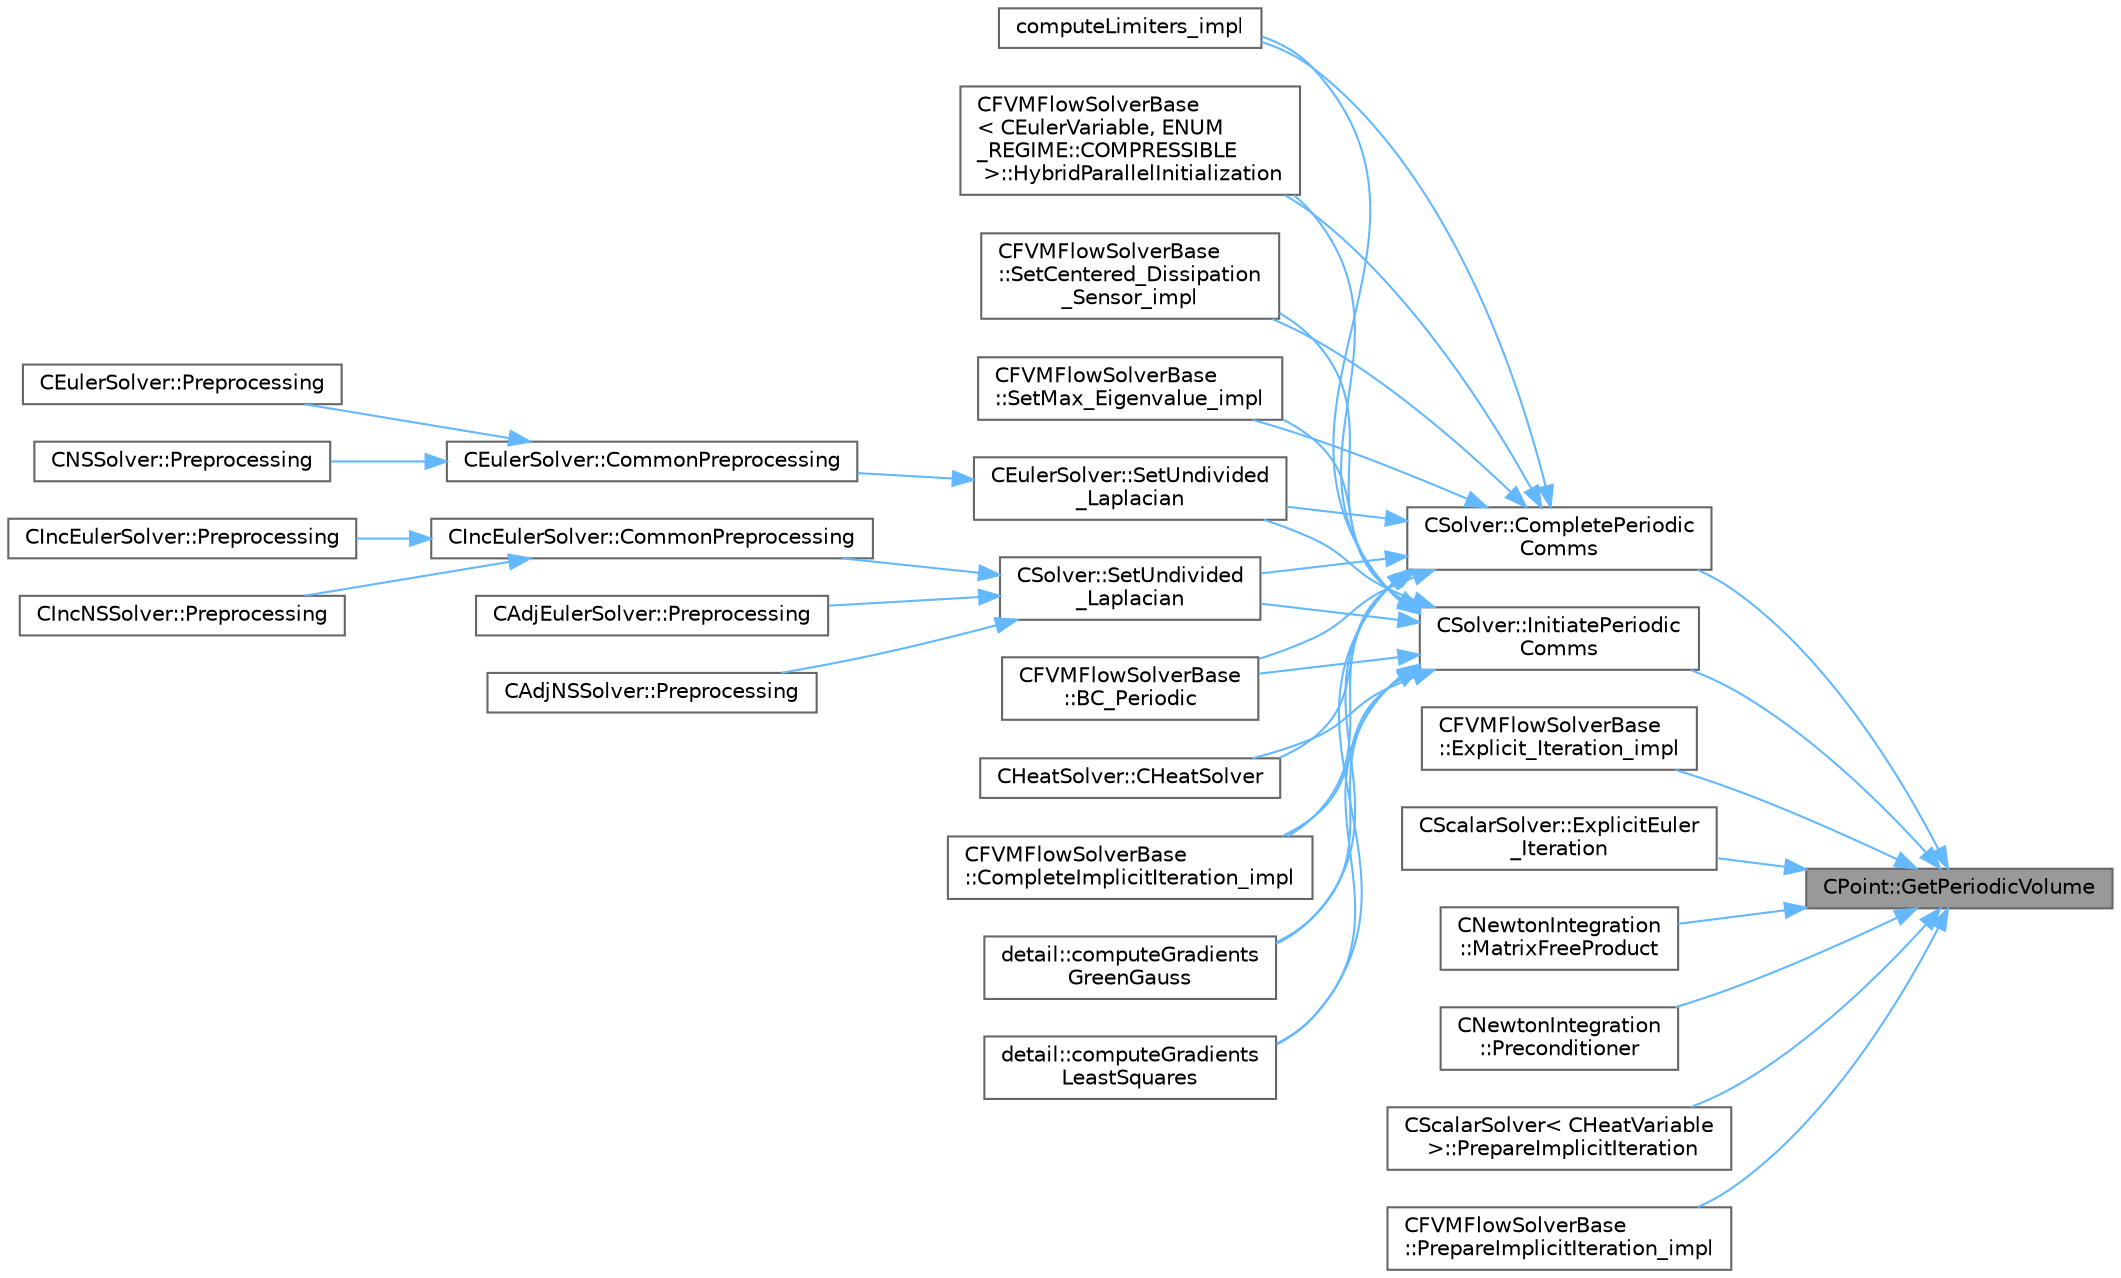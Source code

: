 digraph "CPoint::GetPeriodicVolume"
{
 // LATEX_PDF_SIZE
  bgcolor="transparent";
  edge [fontname=Helvetica,fontsize=10,labelfontname=Helvetica,labelfontsize=10];
  node [fontname=Helvetica,fontsize=10,shape=box,height=0.2,width=0.4];
  rankdir="RL";
  Node1 [id="Node000001",label="CPoint::GetPeriodicVolume",height=0.2,width=0.4,color="gray40", fillcolor="grey60", style="filled", fontcolor="black",tooltip="Get the missing component of area or volume for a control volume on a periodic marker."];
  Node1 -> Node2 [id="edge1_Node000001_Node000002",dir="back",color="steelblue1",style="solid",tooltip=" "];
  Node2 [id="Node000002",label="CSolver::CompletePeriodic\lComms",height=0.2,width=0.4,color="grey40", fillcolor="white", style="filled",URL="$classCSolver.html#a6b9c3e0290bce84f14ad3fde8ffa8658",tooltip="Routine to complete the set of non-blocking periodic communications launched by InitiatePeriodicComms..."];
  Node2 -> Node3 [id="edge2_Node000002_Node000003",dir="back",color="steelblue1",style="solid",tooltip=" "];
  Node3 [id="Node000003",label="CFVMFlowSolverBase\l::BC_Periodic",height=0.2,width=0.4,color="grey40", fillcolor="white", style="filled",URL="$classCFVMFlowSolverBase.html#a24ebe4d462bbef07ec992c8c4d3e3aa3",tooltip="Impose a periodic boundary condition by summing contributions from the complete control volume."];
  Node2 -> Node4 [id="edge3_Node000002_Node000004",dir="back",color="steelblue1",style="solid",tooltip=" "];
  Node4 [id="Node000004",label="CHeatSolver::CHeatSolver",height=0.2,width=0.4,color="grey40", fillcolor="white", style="filled",URL="$classCHeatSolver.html#a89c9ece2b98a950e53f4ee9482968186",tooltip="Constructor of the class."];
  Node2 -> Node5 [id="edge4_Node000002_Node000005",dir="back",color="steelblue1",style="solid",tooltip=" "];
  Node5 [id="Node000005",label="CFVMFlowSolverBase\l::CompleteImplicitIteration_impl",height=0.2,width=0.4,color="grey40", fillcolor="white", style="filled",URL="$classCFVMFlowSolverBase.html#a3eb0fbabf1ce42ccc0fe626473800e09",tooltip="Generic implementation to complete an implicit iteration, i.e. update the solution."];
  Node2 -> Node6 [id="edge5_Node000002_Node000006",dir="back",color="steelblue1",style="solid",tooltip=" "];
  Node6 [id="Node000006",label="detail::computeGradients\lGreenGauss",height=0.2,width=0.4,color="grey40", fillcolor="white", style="filled",URL="$group__FvmAlgos.html#ga031dfb21c1777c986ae93d716ec4568b",tooltip="Compute the gradient of a field using the Green-Gauss theorem."];
  Node2 -> Node7 [id="edge6_Node000002_Node000007",dir="back",color="steelblue1",style="solid",tooltip=" "];
  Node7 [id="Node000007",label="detail::computeGradients\lLeastSquares",height=0.2,width=0.4,color="grey40", fillcolor="white", style="filled",URL="$group__FvmAlgos.html#ga186a32bf8b211a50432fe55a6a608c21",tooltip="Compute the gradient of a field using inverse-distance-weighted or unweighted Least-Squares approxima..."];
  Node2 -> Node8 [id="edge7_Node000002_Node000008",dir="back",color="steelblue1",style="solid",tooltip=" "];
  Node8 [id="Node000008",label="computeLimiters_impl",height=0.2,width=0.4,color="grey40", fillcolor="white", style="filled",URL="$group__FvmAlgos.html#ga4639562695f9dc19f098e6d00fcacde1",tooltip="Generic limiter computation for methods based on one limiter value per point (as opposed to one per e..."];
  Node2 -> Node9 [id="edge8_Node000002_Node000009",dir="back",color="steelblue1",style="solid",tooltip=" "];
  Node9 [id="Node000009",label="CFVMFlowSolverBase\l\< CEulerVariable, ENUM\l_REGIME::COMPRESSIBLE\l \>::HybridParallelInitialization",height=0.2,width=0.4,color="grey40", fillcolor="white", style="filled",URL="$classCFVMFlowSolverBase.html#add3f32c09f3bb0032ed4cc4144ec8b10",tooltip="Initialize thread parallel variables."];
  Node2 -> Node10 [id="edge9_Node000002_Node000010",dir="back",color="steelblue1",style="solid",tooltip=" "];
  Node10 [id="Node000010",label="CFVMFlowSolverBase\l::SetCentered_Dissipation\l_Sensor_impl",height=0.2,width=0.4,color="grey40", fillcolor="white", style="filled",URL="$classCFVMFlowSolverBase.html#afb9ed896e3882658d23042a5ee15c9d2",tooltip="Compute the dissipation sensor for centered schemes."];
  Node2 -> Node11 [id="edge10_Node000002_Node000011",dir="back",color="steelblue1",style="solid",tooltip=" "];
  Node11 [id="Node000011",label="CFVMFlowSolverBase\l::SetMax_Eigenvalue_impl",height=0.2,width=0.4,color="grey40", fillcolor="white", style="filled",URL="$classCFVMFlowSolverBase.html#adc3a96a8ca25902058864c18b533192d",tooltip="Compute the max eigenvalue, gemeric implementation."];
  Node2 -> Node12 [id="edge11_Node000002_Node000012",dir="back",color="steelblue1",style="solid",tooltip=" "];
  Node12 [id="Node000012",label="CEulerSolver::SetUndivided\l_Laplacian",height=0.2,width=0.4,color="grey40", fillcolor="white", style="filled",URL="$classCEulerSolver.html#a82314e58faf4d98a5f3733f43d64de92",tooltip="Compute the undivided laplacian for the solution."];
  Node12 -> Node13 [id="edge12_Node000012_Node000013",dir="back",color="steelblue1",style="solid",tooltip=" "];
  Node13 [id="Node000013",label="CEulerSolver::CommonPreprocessing",height=0.2,width=0.4,color="grey40", fillcolor="white", style="filled",URL="$classCEulerSolver.html#a0d6f93feba8d6aad18edf3594213042b",tooltip="Preprocessing actions common to the Euler and NS solvers."];
  Node13 -> Node14 [id="edge13_Node000013_Node000014",dir="back",color="steelblue1",style="solid",tooltip=" "];
  Node14 [id="Node000014",label="CEulerSolver::Preprocessing",height=0.2,width=0.4,color="grey40", fillcolor="white", style="filled",URL="$classCEulerSolver.html#ab08b6aa95648e7ab973f9f247fe54b31",tooltip="Compute primitive variables and their gradients."];
  Node13 -> Node15 [id="edge14_Node000013_Node000015",dir="back",color="steelblue1",style="solid",tooltip=" "];
  Node15 [id="Node000015",label="CNSSolver::Preprocessing",height=0.2,width=0.4,color="grey40", fillcolor="white", style="filled",URL="$classCNSSolver.html#af83e7cb773797239cdc98fc4d202d32f",tooltip="Restart residual and compute gradients."];
  Node2 -> Node16 [id="edge15_Node000002_Node000016",dir="back",color="steelblue1",style="solid",tooltip=" "];
  Node16 [id="Node000016",label="CSolver::SetUndivided\l_Laplacian",height=0.2,width=0.4,color="grey40", fillcolor="white", style="filled",URL="$classCSolver.html#ae9fa6bf0e3ef0dff07dd85e0a87eef4d",tooltip="Compute the undivided laplacian for the solution variables."];
  Node16 -> Node17 [id="edge16_Node000016_Node000017",dir="back",color="steelblue1",style="solid",tooltip=" "];
  Node17 [id="Node000017",label="CIncEulerSolver::CommonPreprocessing",height=0.2,width=0.4,color="grey40", fillcolor="white", style="filled",URL="$classCIncEulerSolver.html#ac50d02e914c4337e73d2c4878b12c59d",tooltip="Preprocessing actions common to the Euler and NS solvers."];
  Node17 -> Node18 [id="edge17_Node000017_Node000018",dir="back",color="steelblue1",style="solid",tooltip=" "];
  Node18 [id="Node000018",label="CIncEulerSolver::Preprocessing",height=0.2,width=0.4,color="grey40", fillcolor="white", style="filled",URL="$classCIncEulerSolver.html#aac33066eba6bdbe02693afb992e307d8",tooltip="Compute primitive variables and their gradients."];
  Node17 -> Node19 [id="edge18_Node000017_Node000019",dir="back",color="steelblue1",style="solid",tooltip=" "];
  Node19 [id="Node000019",label="CIncNSSolver::Preprocessing",height=0.2,width=0.4,color="grey40", fillcolor="white", style="filled",URL="$classCIncNSSolver.html#aaaff5cfe93aa72a689248c80b2ea9149",tooltip="Restart residual and compute gradients."];
  Node16 -> Node20 [id="edge19_Node000016_Node000020",dir="back",color="steelblue1",style="solid",tooltip=" "];
  Node20 [id="Node000020",label="CAdjEulerSolver::Preprocessing",height=0.2,width=0.4,color="grey40", fillcolor="white", style="filled",URL="$classCAdjEulerSolver.html#a64baf8c7af6006bdc4ad0919f7c2507a",tooltip="Initialize the residual vectors."];
  Node16 -> Node21 [id="edge20_Node000016_Node000021",dir="back",color="steelblue1",style="solid",tooltip=" "];
  Node21 [id="Node000021",label="CAdjNSSolver::Preprocessing",height=0.2,width=0.4,color="grey40", fillcolor="white", style="filled",URL="$classCAdjNSSolver.html#a0669f6fb8ef7cd7800d151d4aff7d3f6",tooltip="Restart residual and compute gradients."];
  Node1 -> Node22 [id="edge21_Node000001_Node000022",dir="back",color="steelblue1",style="solid",tooltip=" "];
  Node22 [id="Node000022",label="CFVMFlowSolverBase\l::Explicit_Iteration_impl",height=0.2,width=0.4,color="grey40", fillcolor="white", style="filled",URL="$classCFVMFlowSolverBase.html#ac30c9255150f29da2915a85264a1676c",tooltip="Generic implementation of explicit iterations with a preconditioner."];
  Node1 -> Node23 [id="edge22_Node000001_Node000023",dir="back",color="steelblue1",style="solid",tooltip=" "];
  Node23 [id="Node000023",label="CScalarSolver::ExplicitEuler\l_Iteration",height=0.2,width=0.4,color="grey40", fillcolor="white", style="filled",URL="$classCScalarSolver.html#aaf4aef293bafbe309494106b1ed7c896",tooltip="Update the solution using the explicit Euler scheme."];
  Node1 -> Node24 [id="edge23_Node000001_Node000024",dir="back",color="steelblue1",style="solid",tooltip=" "];
  Node24 [id="Node000024",label="CSolver::InitiatePeriodic\lComms",height=0.2,width=0.4,color="grey40", fillcolor="white", style="filled",URL="$classCSolver.html#a1a6e3eee698f471925178d422a0c3724",tooltip="Routine to load a solver quantity into the data structures for MPI periodic communication and to laun..."];
  Node24 -> Node3 [id="edge24_Node000024_Node000003",dir="back",color="steelblue1",style="solid",tooltip=" "];
  Node24 -> Node4 [id="edge25_Node000024_Node000004",dir="back",color="steelblue1",style="solid",tooltip=" "];
  Node24 -> Node5 [id="edge26_Node000024_Node000005",dir="back",color="steelblue1",style="solid",tooltip=" "];
  Node24 -> Node6 [id="edge27_Node000024_Node000006",dir="back",color="steelblue1",style="solid",tooltip=" "];
  Node24 -> Node7 [id="edge28_Node000024_Node000007",dir="back",color="steelblue1",style="solid",tooltip=" "];
  Node24 -> Node8 [id="edge29_Node000024_Node000008",dir="back",color="steelblue1",style="solid",tooltip=" "];
  Node24 -> Node9 [id="edge30_Node000024_Node000009",dir="back",color="steelblue1",style="solid",tooltip=" "];
  Node24 -> Node10 [id="edge31_Node000024_Node000010",dir="back",color="steelblue1",style="solid",tooltip=" "];
  Node24 -> Node11 [id="edge32_Node000024_Node000011",dir="back",color="steelblue1",style="solid",tooltip=" "];
  Node24 -> Node12 [id="edge33_Node000024_Node000012",dir="back",color="steelblue1",style="solid",tooltip=" "];
  Node24 -> Node16 [id="edge34_Node000024_Node000016",dir="back",color="steelblue1",style="solid",tooltip=" "];
  Node1 -> Node25 [id="edge35_Node000001_Node000025",dir="back",color="steelblue1",style="solid",tooltip=" "];
  Node25 [id="Node000025",label="CNewtonIntegration\l::MatrixFreeProduct",height=0.2,width=0.4,color="grey40", fillcolor="white", style="filled",URL="$classCNewtonIntegration.html#ae70c58a68a61016cf7109fbdf20b9a62",tooltip="Implementation of matrix-vector product with the real Jacobian of the nonlinear residuals."];
  Node1 -> Node26 [id="edge36_Node000001_Node000026",dir="back",color="steelblue1",style="solid",tooltip=" "];
  Node26 [id="Node000026",label="CNewtonIntegration\l::Preconditioner",height=0.2,width=0.4,color="grey40", fillcolor="white", style="filled",URL="$classCNewtonIntegration.html#a79013839512a0bfd866c2c0720e70014",tooltip="Wrapper for the preconditioner."];
  Node1 -> Node27 [id="edge37_Node000001_Node000027",dir="back",color="steelblue1",style="solid",tooltip=" "];
  Node27 [id="Node000027",label="CScalarSolver\< CHeatVariable\l \>::PrepareImplicitIteration",height=0.2,width=0.4,color="grey40", fillcolor="white", style="filled",URL="$classCScalarSolver.html#a6f9e5c6d43ae80d65659f5136d663769",tooltip="Prepare an implicit iteration."];
  Node1 -> Node28 [id="edge38_Node000001_Node000028",dir="back",color="steelblue1",style="solid",tooltip=" "];
  Node28 [id="Node000028",label="CFVMFlowSolverBase\l::PrepareImplicitIteration_impl",height=0.2,width=0.4,color="grey40", fillcolor="white", style="filled",URL="$classCFVMFlowSolverBase.html#a46cfc420fe60646eb1634ca3f9149a05",tooltip="Generic implementation to prepare an implicit iteration with an optional preconditioner applied to th..."];
}
